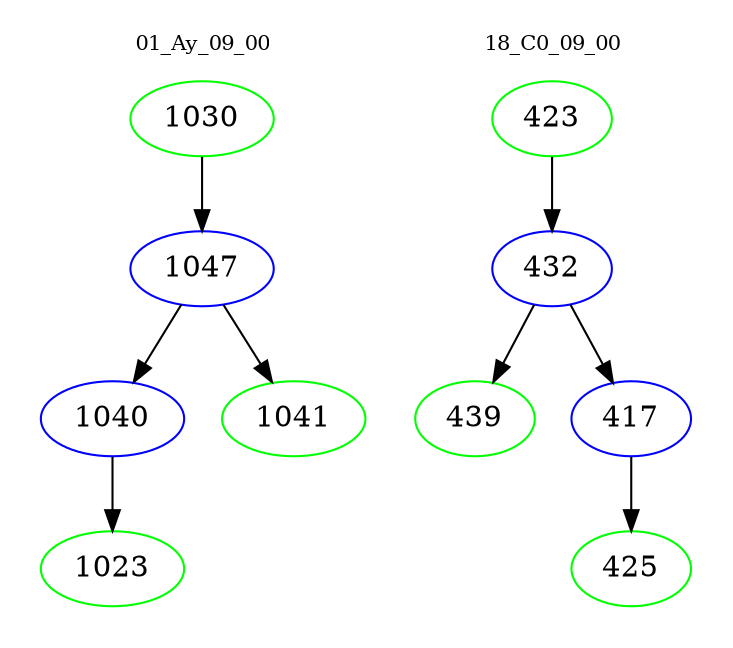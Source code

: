 digraph{
subgraph cluster_0 {
color = white
label = "01_Ay_09_00";
fontsize=10;
T0_1030 [label="1030", color="green"]
T0_1030 -> T0_1047 [color="black"]
T0_1047 [label="1047", color="blue"]
T0_1047 -> T0_1040 [color="black"]
T0_1040 [label="1040", color="blue"]
T0_1040 -> T0_1023 [color="black"]
T0_1023 [label="1023", color="green"]
T0_1047 -> T0_1041 [color="black"]
T0_1041 [label="1041", color="green"]
}
subgraph cluster_1 {
color = white
label = "18_C0_09_00";
fontsize=10;
T1_423 [label="423", color="green"]
T1_423 -> T1_432 [color="black"]
T1_432 [label="432", color="blue"]
T1_432 -> T1_439 [color="black"]
T1_439 [label="439", color="green"]
T1_432 -> T1_417 [color="black"]
T1_417 [label="417", color="blue"]
T1_417 -> T1_425 [color="black"]
T1_425 [label="425", color="green"]
}
}
